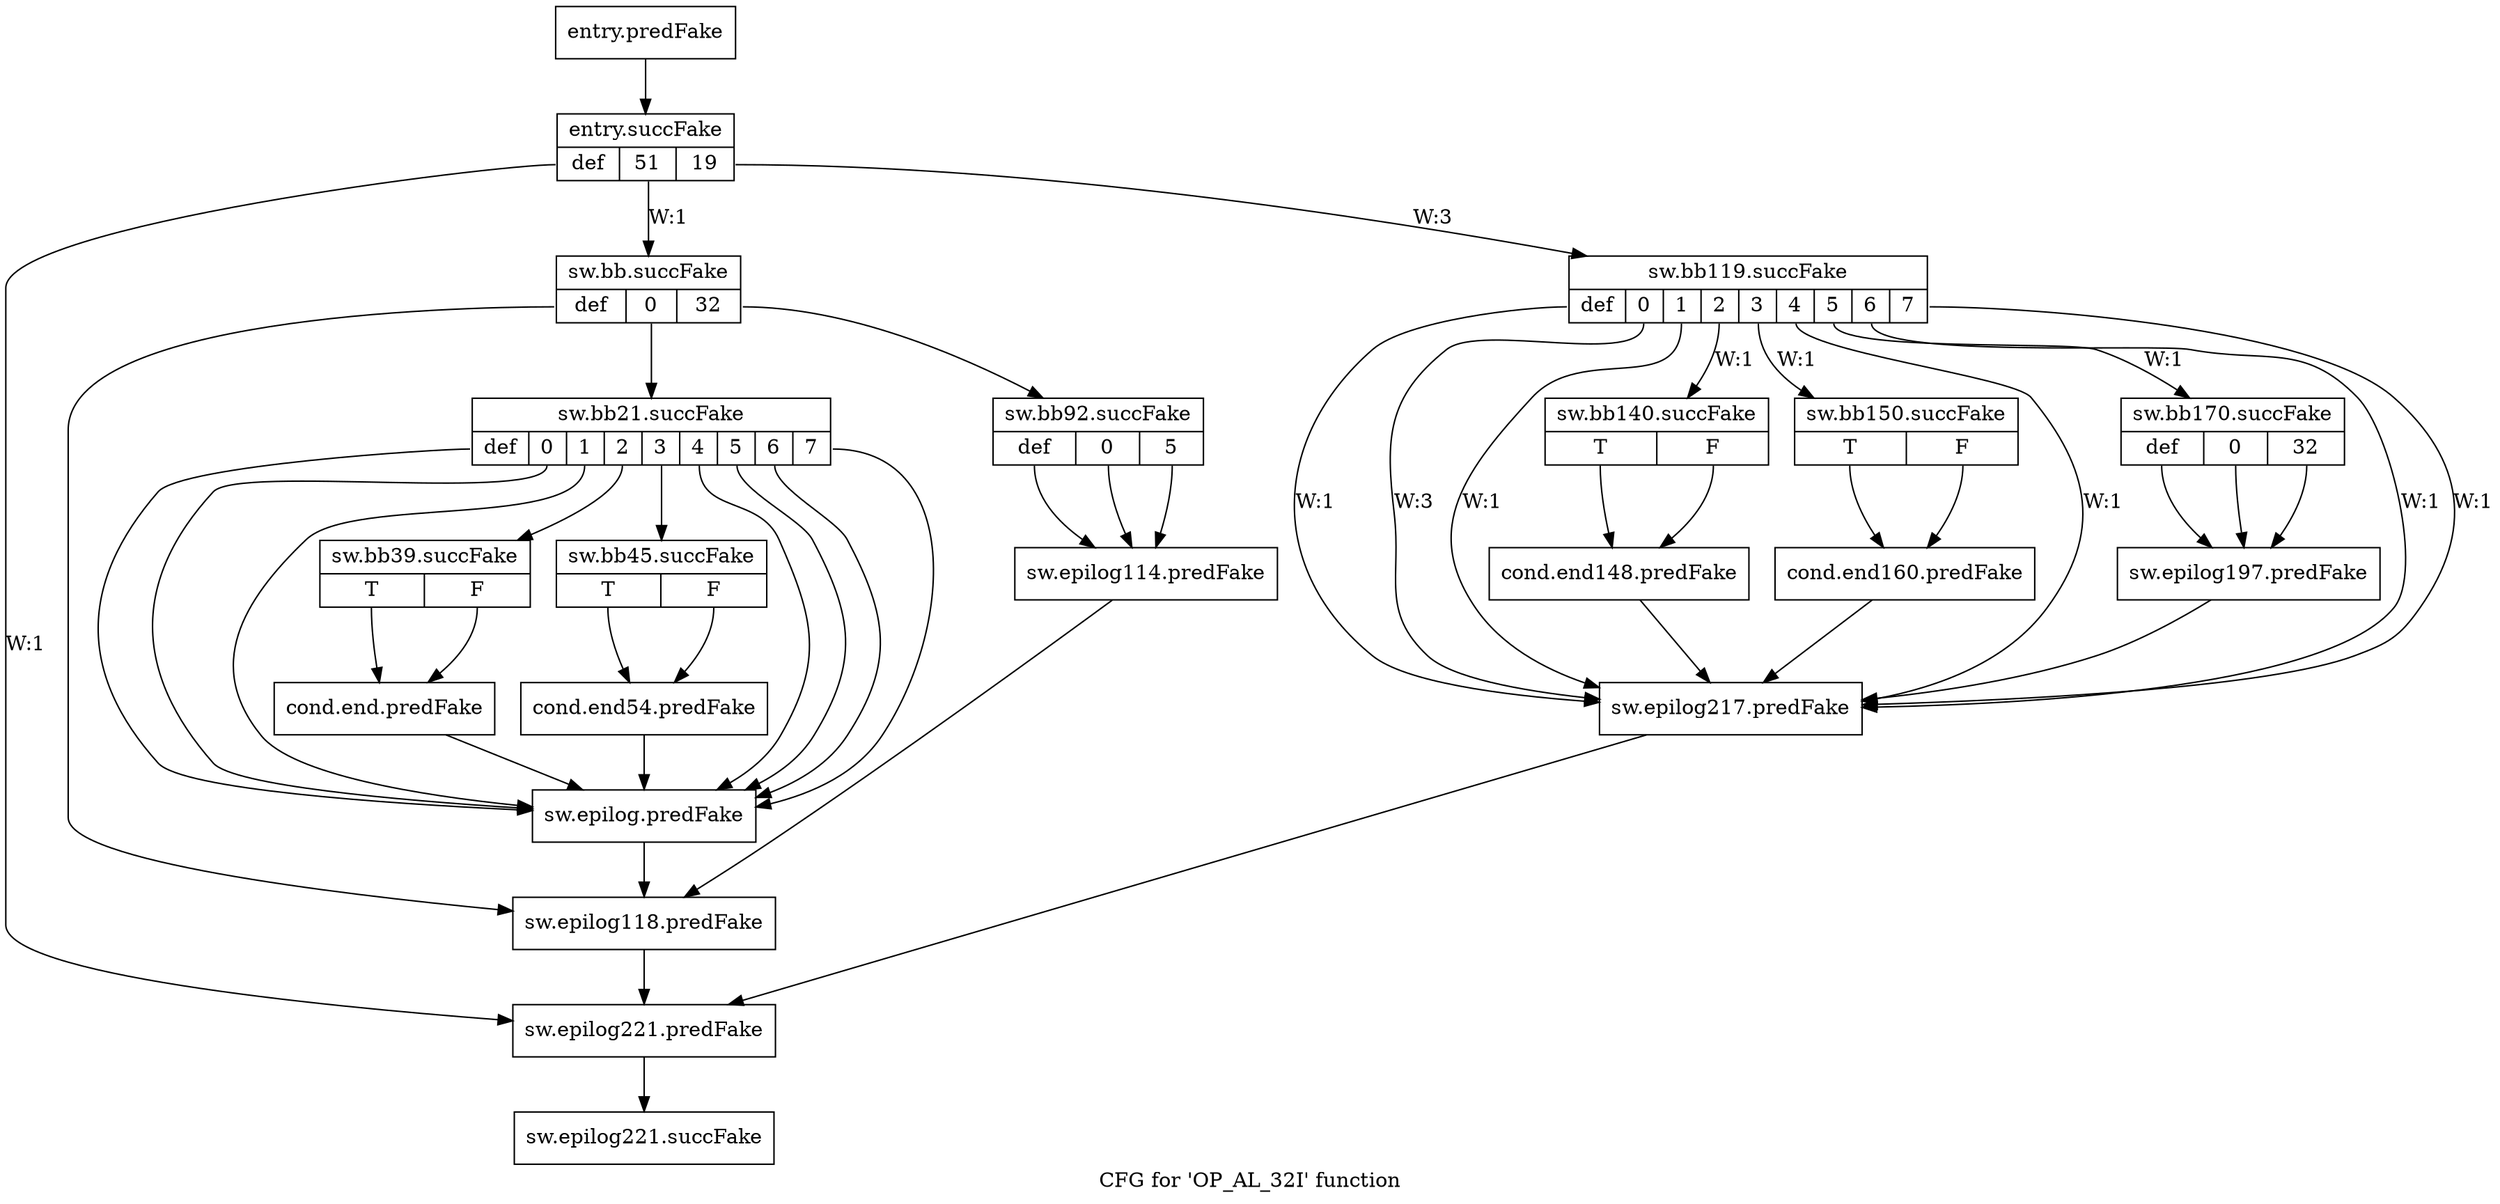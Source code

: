 digraph "CFG for 'OP_AL_32I' function" {
	label="CFG for 'OP_AL_32I' function";

	Node0x5847de0 [shape=record,filename="",linenumber="",label="{entry.predFake}"];
	Node0x5847de0 -> Node0x5ab2b20[ callList="" memoryops="" filename="../../../../OP_AL_32I.cpp" execusionnum="2"];
	Node0x5ab2b20 [shape=record,filename="../../../../OP_AL_32I.cpp",linenumber="10",label="{entry.succFake|{<s0>def|<s1>51|<s2>19}}"];
	Node0x5ab2b20:s0 -> Node0x5849050[label="W:1" callList="" memoryops="" filename="../../../../OP_AL_32I.cpp" execusionnum="0"];
	Node0x5ab2b20:s1 -> Node0x5ab2b70[label="W:1" callList="" memoryops="" filename="../../../../OP_AL_32I.cpp" execusionnum="0"];
	Node0x5ab2b20:s2 -> Node0x5ab35a0[label="W:3" callList="" memoryops="" filename="../../../../OP_AL_32I.cpp" execusionnum="2"];
	Node0x5ab2b70 [shape=record,filename="../../../../OP_AL_32I.cpp",linenumber="12",label="{sw.bb.succFake|{<s0>def|<s1>0|<s2>32}}"];
	Node0x5ab2b70:s0 -> Node0x5848920[ callList="" memoryops="" filename="../../../../OP_AL_32I.cpp" execusionnum="0"];
	Node0x5ab2b70:s1 -> Node0x5ab2c50[ callList="" memoryops="" filename="../../../../OP_AL_32I.cpp" execusionnum="0"];
	Node0x5ab2b70:s2 -> Node0x5ab3300[ callList="" memoryops="" filename="../../../../OP_AL_32I.cpp" execusionnum="0"];
	Node0x5ab2c50 [shape=record,filename="../../../../OP_AL_32I.cpp",linenumber="14",label="{sw.bb21.succFake|{<s0>def|<s1>0|<s2>1|<s3>2|<s4>3|<s5>4|<s6>5|<s7>6|<s8>7}}"];
	Node0x5ab2c50:s0 -> Node0x58486f0[ callList="" memoryops="" filename="../../../../OP_AL_32I.cpp" execusionnum="0"];
	Node0x5ab2c50:s1 -> Node0x58486f0[ callList="" memoryops="" filename="../../../../OP_AL_32I.cpp" execusionnum="0"];
	Node0x5ab2c50:s2 -> Node0x58486f0[ callList="" memoryops="" filename="../../../../OP_AL_32I.cpp" execusionnum="0"];
	Node0x5ab2c50:s3 -> Node0x5ab2d60[ callList="" memoryops="" filename="../../../../OP_AL_32I.cpp" execusionnum="0"];
	Node0x5ab2c50:s4 -> Node0x5ab2ef0[ callList="" memoryops="" filename="../../../../OP_AL_32I.cpp" execusionnum="0"];
	Node0x5ab2c50:s5 -> Node0x58486f0[ callList="" memoryops="" filename="../../../../OP_AL_32I.cpp" execusionnum="0"];
	Node0x5ab2c50:s6 -> Node0x58486f0[ callList="" memoryops="" filename="../../../../OP_AL_32I.cpp" execusionnum="0"];
	Node0x5ab2c50:s7 -> Node0x58486f0[ callList="" memoryops="" filename="../../../../OP_AL_32I.cpp" execusionnum="0"];
	Node0x5ab2c50:s8 -> Node0x58486f0[ callList="" memoryops="" filename="../../../../OP_AL_32I.cpp" execusionnum="0"];
	Node0x5ab2d60 [shape=record,filename="../../../../OP_AL_32I.cpp",linenumber="17",label="{sw.bb39.succFake|{<s0>T|<s1>F}}"];
	Node0x5ab2d60:s0 -> Node0x58483d0[ callList="" memoryops="" filename="../../../../OP_AL_32I.cpp" execusionnum="0"];
	Node0x5ab2d60:s1 -> Node0x58483d0[ callList="" memoryops="" filename="../../../../OP_AL_32I.cpp" execusionnum="0"];
	Node0x58483d0 [shape=record,filename="../../../../OP_AL_32I.cpp",linenumber="17",label="{cond.end.predFake}"];
	Node0x58483d0 -> Node0x58486f0[ callList="" memoryops="" filename="../../../../OP_AL_32I.cpp" execusionnum="0"];
	Node0x5ab2ef0 [shape=record,filename="../../../../OP_AL_32I.cpp",linenumber="18",label="{sw.bb45.succFake|{<s0>T|<s1>F}}"];
	Node0x5ab2ef0:s0 -> Node0x5848510[ callList="" memoryops="" filename="../../../../OP_AL_32I.cpp" execusionnum="0"];
	Node0x5ab2ef0:s1 -> Node0x5848510[ callList="" memoryops="" filename="../../../../OP_AL_32I.cpp" execusionnum="0"];
	Node0x5848510 [shape=record,filename="../../../../OP_AL_32I.cpp",linenumber="18",label="{cond.end54.predFake}"];
	Node0x5848510 -> Node0x58486f0[ callList="" memoryops="" filename="../../../../OP_AL_32I.cpp" execusionnum="0"];
	Node0x58486f0 [shape=record,filename="../../../../OP_AL_32I.cpp",linenumber="25",label="{sw.epilog.predFake}"];
	Node0x58486f0 -> Node0x5848920[ callList="" memoryops="" filename="../../../../OP_AL_32I.cpp" execusionnum="0"];
	Node0x5ab3300 [shape=record,filename="../../../../OP_AL_32I.cpp",linenumber="27",label="{sw.bb92.succFake|{<s0>def|<s1>0|<s2>5}}"];
	Node0x5ab3300:s0 -> Node0x5848880[ callList="" memoryops="" filename="../../../../OP_AL_32I.cpp" execusionnum="0"];
	Node0x5ab3300:s1 -> Node0x5848880[ callList="" memoryops="" filename="../../../../OP_AL_32I.cpp" execusionnum="0"];
	Node0x5ab3300:s2 -> Node0x5848880[ callList="" memoryops="" filename="../../../../OP_AL_32I.cpp" execusionnum="0"];
	Node0x5848880 [shape=record,filename="../../../../OP_AL_32I.cpp",linenumber="32",label="{sw.epilog114.predFake}"];
	Node0x5848880 -> Node0x5848920[ callList="" memoryops="" filename="../../../../OP_AL_32I.cpp" execusionnum="0"];
	Node0x5848920 [shape=record,filename="../../../../OP_AL_32I.cpp",linenumber="35",label="{sw.epilog118.predFake}"];
	Node0x5848920 -> Node0x5849050[ callList="" memoryops="" filename="../../../../OP_AL_32I.cpp" execusionnum="0"];
	Node0x5ab35a0 [shape=record,filename="../../../../OP_AL_32I.cpp",linenumber="37",label="{sw.bb119.succFake|{<s0>def|<s1>0|<s2>1|<s3>2|<s4>3|<s5>4|<s6>5|<s7>6|<s8>7}}"];
	Node0x5ab35a0:s0 -> Node0x5848fb0[label="W:1" callList="" memoryops="" filename="../../../../OP_AL_32I.cpp" execusionnum="0"];
	Node0x5ab35a0:s1 -> Node0x5848fb0[label="W:3" callList="" memoryops="" filename="../../../../OP_AL_32I.cpp" execusionnum="2"];
	Node0x5ab35a0:s2 -> Node0x5848fb0[label="W:1" callList="" memoryops="" filename="../../../../OP_AL_32I.cpp" execusionnum="0"];
	Node0x5ab35a0:s3 -> Node0x5ab36b0[label="W:1" callList="" memoryops="" filename="../../../../OP_AL_32I.cpp" execusionnum="0"];
	Node0x5ab35a0:s4 -> Node0x5ab3840[label="W:1" callList="" memoryops="" filename="../../../../OP_AL_32I.cpp" execusionnum="0"];
	Node0x5ab35a0:s5 -> Node0x5848fb0[label="W:1" callList="" memoryops="" filename="../../../../OP_AL_32I.cpp" execusionnum="0"];
	Node0x5ab35a0:s6 -> Node0x5ab3a00[label="W:1" callList="" memoryops="" filename="../../../../OP_AL_32I.cpp" execusionnum="0"];
	Node0x5ab35a0:s7 -> Node0x5848fb0[label="W:1" callList="" memoryops="" filename="../../../../OP_AL_32I.cpp" execusionnum="0"];
	Node0x5ab35a0:s8 -> Node0x5848fb0[label="W:1" callList="" memoryops="" filename="../../../../OP_AL_32I.cpp" execusionnum="0"];
	Node0x5ab36b0 [shape=record,filename="../../../../OP_AL_32I.cpp",linenumber="40",label="{sw.bb140.succFake|{<s0>T|<s1>F}}"];
	Node0x5ab36b0:s0 -> Node0x5848b50[ callList="" memoryops="" filename="../../../../OP_AL_32I.cpp" execusionnum="0"];
	Node0x5ab36b0:s1 -> Node0x5848b50[ callList="" memoryops="" filename="../../../../OP_AL_32I.cpp" execusionnum="0"];
	Node0x5848b50 [shape=record,filename="../../../../OP_AL_32I.cpp",linenumber="40",label="{cond.end148.predFake}"];
	Node0x5848b50 -> Node0x5848fb0[ callList="" memoryops="" filename="../../../../OP_AL_32I.cpp" execusionnum="0"];
	Node0x5ab3840 [shape=record,filename="../../../../OP_AL_32I.cpp",linenumber="41",label="{sw.bb150.succFake|{<s0>T|<s1>F}}"];
	Node0x5ab3840:s0 -> Node0x5848c90[ callList="" memoryops="" filename="../../../../OP_AL_32I.cpp" execusionnum="0"];
	Node0x5ab3840:s1 -> Node0x5848c90[ callList="" memoryops="" filename="../../../../OP_AL_32I.cpp" execusionnum="0"];
	Node0x5848c90 [shape=record,filename="../../../../OP_AL_32I.cpp",linenumber="41",label="{cond.end160.predFake}"];
	Node0x5848c90 -> Node0x5848fb0[ callList="" memoryops="" filename="../../../../OP_AL_32I.cpp" execusionnum="0"];
	Node0x5ab3a00 [shape=record,filename="../../../../OP_AL_32I.cpp",linenumber="44",label="{sw.bb170.succFake|{<s0>def|<s1>0|<s2>32}}"];
	Node0x5ab3a00:s0 -> Node0x5848e70[ callList="" memoryops="" filename="../../../../OP_AL_32I.cpp" execusionnum="0"];
	Node0x5ab3a00:s1 -> Node0x5848e70[ callList="" memoryops="" filename="../../../../OP_AL_32I.cpp" execusionnum="0"];
	Node0x5ab3a00:s2 -> Node0x5848e70[ callList="" memoryops="" filename="../../../../OP_AL_32I.cpp" execusionnum="0"];
	Node0x5848e70 [shape=record,filename="../../../../OP_AL_32I.cpp",linenumber="49",label="{sw.epilog197.predFake}"];
	Node0x5848e70 -> Node0x5848fb0[ callList="" memoryops="" filename="../../../../OP_AL_32I.cpp" execusionnum="0"];
	Node0x5848fb0 [shape=record,filename="../../../../OP_AL_32I.cpp",linenumber="54",label="{sw.epilog217.predFake}"];
	Node0x5848fb0 -> Node0x5849050[ callList="" memoryops="" filename="../../../../OP_AL_32I.cpp" execusionnum="2"];
	Node0x5849050 [shape=record,filename="../../../../OP_AL_32I.cpp",linenumber="57",label="{sw.epilog221.predFake}"];
	Node0x5849050 -> Node0x5ab3d80[ callList="" memoryops="" filename="../../../../OP_AL_32I.cpp" execusionnum="0"];
	Node0x5ab3d80 [shape=record,filename="../../../../OP_AL_32I.cpp",linenumber="57",label="{sw.epilog221.succFake}"];
}
